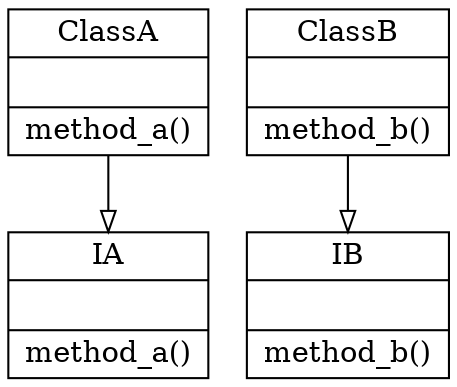 digraph "classes" {
charset="utf-8"
{rank=same;0,1}
"0" [label="{ClassA|\l|method_a()\l}", shape="record"];
"1" [label="{ClassB|\l|method_b()\l}", shape="record"];
"3" [label="{IA|\l|method_a()\l}", shape="record"];
"4" [label="{IB|\l|method_b()\l}", shape="record"];
"0" -> "3" [arrowhead="empty", arrowtail="none"];
"1" -> "4" [arrowhead="empty", arrowtail="none"];
}
